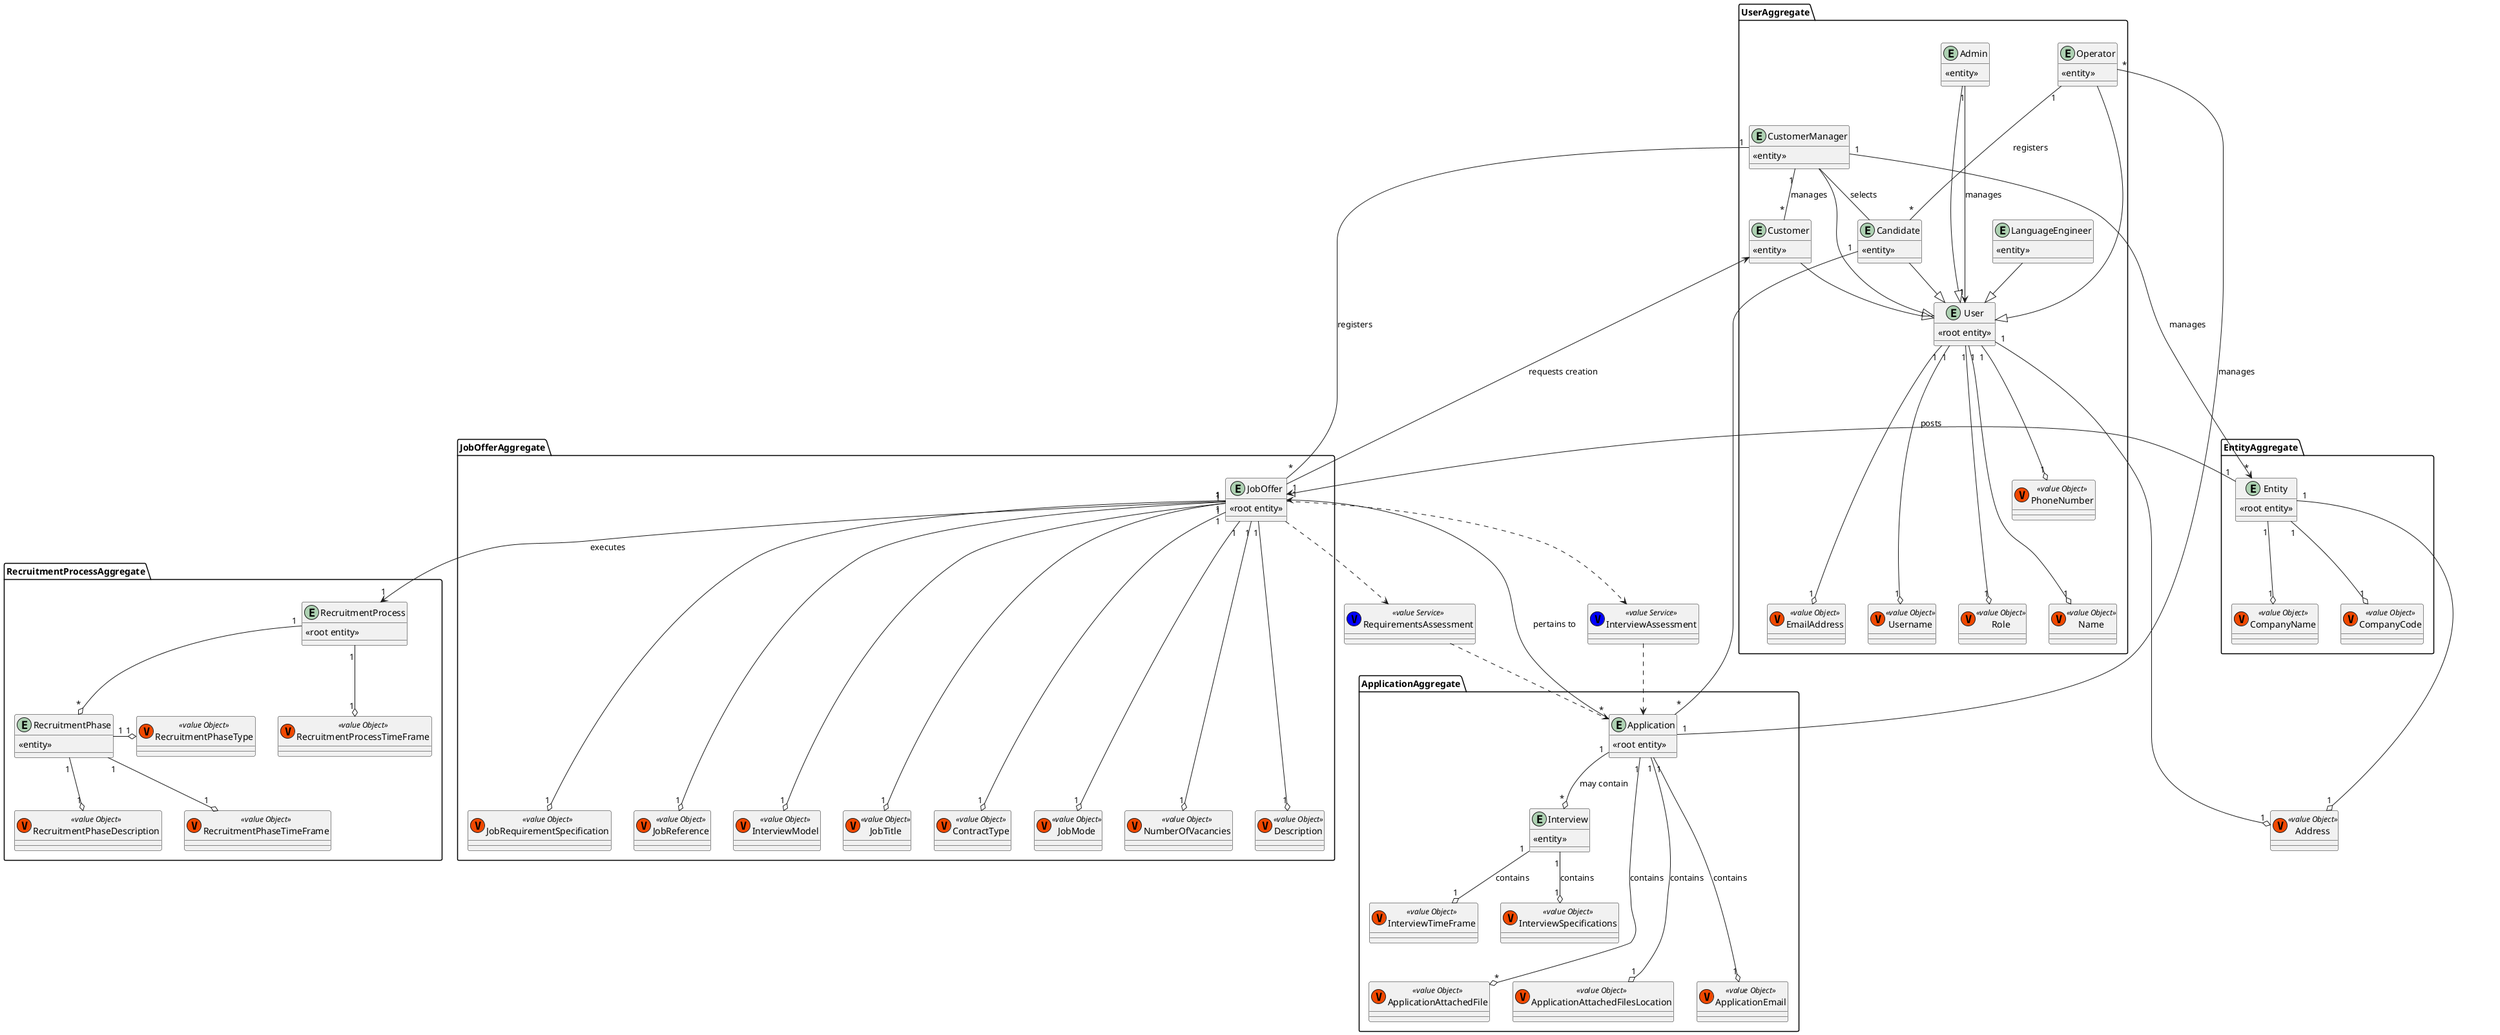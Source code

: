@startuml
'https://plantuml.com/class--diagram





Class Address  <<(V,#f04800) value Object>>{

    }




package UserAggregate{
Entity LanguageEngineer {
        <<entity>>
    }
Entity Admin {
    <<entity>>
}
Entity CustomerManager {
    <<entity>>
}
Entity Operator {
    <<entity>>
}
Entity Customer {
    <<entity>>
}
Entity Candidate {
    <<entity>>
}
    class EmailAddress <<(V,#f04800) value Object>> {}
    Entity User {
        <<root entity>>
    }

    Class Username <<(V,#f04800) value Object>> {

    }
    Class Role  <<(V,#f04800) value Object>>{

    }
    Class Name <<(V,#f04800) value Object>> {

    }
    Class PhoneNumber <<(V,#f04800) value Object>> {

        }
}

package JobOfferAggregate{

Class JobRequirementSpecification <<(V,#f04800) value Object>> {

}
Entity JobOffer {
    <<root entity>>
}

Class JobReference <<(V,#f04800) value Object>> {

}
Class InterviewModel <<(V,#f04800) value Object>> {

}
Class JobTitle <<(V,#f04800) value Object>> {

}
Class ContractType  <<(V,#f04800) value Object>>{

}
Class JobMode <<(V,#f04800) value Object>> {

}
Class NumberOfVacancies <<(V,#f04800) value Object>> {

}
Class Description <<(V,#f04800) value Object>> {

}


}

Package EntityAggregate{
    Entity Entity {
        <<root entity>>
    }

Class CompanyName <<(V,#f04800) value Object>> {

             }
             Class CompanyCode <<(V,#f04800) value Object>> {

                             }

}

Package RecruitmentProcessAggregate{
    Entity RecruitmentProcess {
            <<root entity>>
        }

    Entity RecruitmentPhase {
            <<entity>>
        }
    Class RecruitmentProcessTimeFrame <<(V,#f04800) value Object>> {

                    }

    Class RecruitmentPhaseType <<(V,#f04800) value Object>> {

                        }

    Class RecruitmentPhaseDescription <<(V,#f04800) value Object>> {

                        }
    Class RecruitmentPhaseTimeFrame <<(V,#f04800) value Object>> {

                        }
}

Package ApplicationAggregate{


        Entity Interview  {
            <<entity>>
                }

        Entity Application  {
            <<root entity>>
        }
        Class InterviewTimeFrame <<(V,#f04800) value Object>> {

               }
        Class InterviewSpecifications <<(V,#f04800) value Object>> {

               }
       Class ApplicationAttachedFile <<(V,#f04800) value Object>> {

       }
       Class ApplicationAttachedFilesLocation <<(V,#f04800) value Object>> {

              }

       Class ApplicationEmail <<(V,#f04800) value Object>> {

              }

}
Class InterviewAssessment <<(V,#0000FF) value Service>> {

}

Class RequirementsAssessment <<(V,#0000FF) value Service>> {

}

JobOffer .-> InterviewAssessment
InterviewAssessment .-> Application

JobOffer .-> RequirementsAssessment
RequirementsAssessment .-> Application

JobOffer "1" --> "1" RecruitmentProcess : "executes"
RecruitmentProcess "1" --o "*" RecruitmentPhase
RecruitmentProcess "1" --o "1" RecruitmentProcessTimeFrame
RecruitmentPhase "1" -o "1" RecruitmentPhaseType
RecruitmentPhase "1" --o "1" RecruitmentPhaseDescription
RecruitmentPhase "1" --o "1" RecruitmentPhaseTimeFrame
Operator "*" - "1" Application : manages
Operator "1" -- "*" Candidate : registers
Application "*" --> "1" JobOffer : pertains to
User "1" ---o "1" PhoneNumber
LanguageEngineer --|> User
Application "1" ----o "1" ApplicationEmail : contains
Application "1" ----o "*" ApplicationAttachedFile : contains
Application "1" ----o "1" ApplicationAttachedFilesLocation : contains
Candidate "1" ----- "*" Application
Application "1" --o "*" Interview : may contain
Interview "1" --o "1" InterviewSpecifications : contains
Interview "1" --o "1" InterviewTimeFrame : contains


Entity "1" --o "1" CompanyName
Entity "1" --o "1" CompanyCode
User "1" ----o "1" EmailAddress
User "1" ----o "1" Address
Entity "1" ----o "1" Address
JobOffer "1" <- "1" Entity : "posts"
User "1" ----o "1" Role
User "1" ----o "1" Username
User "1" ----o "1" Name
JobOffer "1" ----o "1" JobReference
JobOffer "1" ----o "1" JobTitle
JobOffer "1" ----o "1" ContractType
JobOffer "1" ----o "1" JobMode
JobOffer "1" ----o "1" NumberOfVacancies
JobOffer "1" ----o "1" Description
Admin  ----|> User
CustomerManager ---|> User
CustomerManager "1" ----> "*" Entity : manages
CustomerManager "1" -- "*" Customer : manages
CustomerManager "1" -- "*" JobOffer : registers
Operator ----|> User
Customer --|> User
Candidate --|> User
Admin "1" --> "1" User : manages
Customer <---- JobOffer : requests creation
CustomerManager -- Candidate : selects

JobOffer "1" ----o "1" JobRequirementSpecification
JobOffer "1" ----o "1" InterviewModel
@enduml